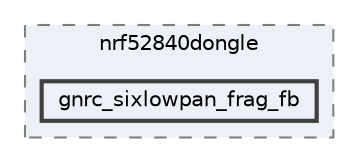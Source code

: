 digraph "/home/mj/Desktop/IoT-Chat-Digitalization/Dongle/gnrc_border_router/bin/nrf52840dongle/gnrc_sixlowpan_frag_fb"
{
 // LATEX_PDF_SIZE
  bgcolor="transparent";
  edge [fontname=Helvetica,fontsize=10,labelfontname=Helvetica,labelfontsize=10];
  node [fontname=Helvetica,fontsize=10,shape=box,height=0.2,width=0.4];
  compound=true
  subgraph clusterdir_9941f7556d96a0e17fefe82cd217bc3a {
    graph [ bgcolor="#edf0f7", pencolor="grey50", label="nrf52840dongle", fontname=Helvetica,fontsize=10 style="filled,dashed", URL="dir_9941f7556d96a0e17fefe82cd217bc3a.html",tooltip=""]
  dir_9b1955b97fdafb924b45197e841908ec [label="gnrc_sixlowpan_frag_fb", fillcolor="#edf0f7", color="grey25", style="filled,bold", URL="dir_9b1955b97fdafb924b45197e841908ec.html",tooltip=""];
  }
}
